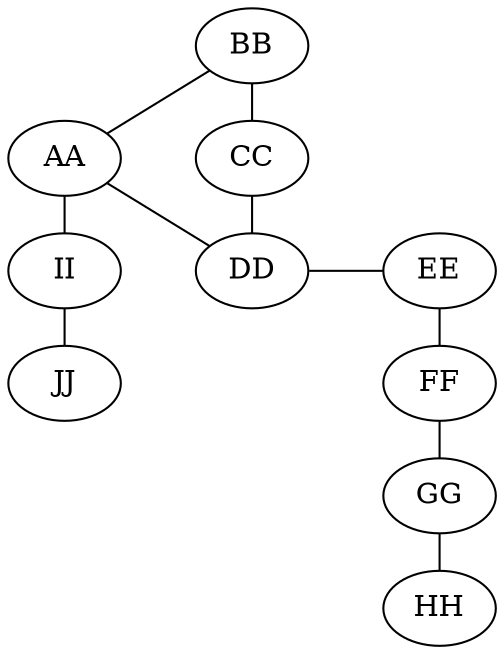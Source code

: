 strict graph {
    rankdir=LR;
    AA -- {DD II BB};
    BB -- {CC AA};
    CC -- {DD BB};
    DD -- {CC AA EE};
    EE -- {FF DD};
    FF -- {EE GG};
    GG -- {FF HH};
    HH -- {GG};
    II -- {AA JJ};
    JJ -- {II};
    { rank=same; AA, II, JJ }
    { rank=same; DD, CC, BB }
    { rank=same; EE, FF, GG, HH }
}
